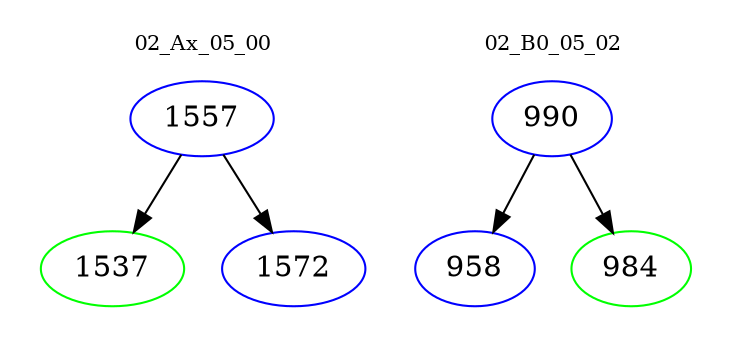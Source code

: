 digraph{
subgraph cluster_0 {
color = white
label = "02_Ax_05_00";
fontsize=10;
T0_1557 [label="1557", color="blue"]
T0_1557 -> T0_1537 [color="black"]
T0_1537 [label="1537", color="green"]
T0_1557 -> T0_1572 [color="black"]
T0_1572 [label="1572", color="blue"]
}
subgraph cluster_1 {
color = white
label = "02_B0_05_02";
fontsize=10;
T1_990 [label="990", color="blue"]
T1_990 -> T1_958 [color="black"]
T1_958 [label="958", color="blue"]
T1_990 -> T1_984 [color="black"]
T1_984 [label="984", color="green"]
}
}
